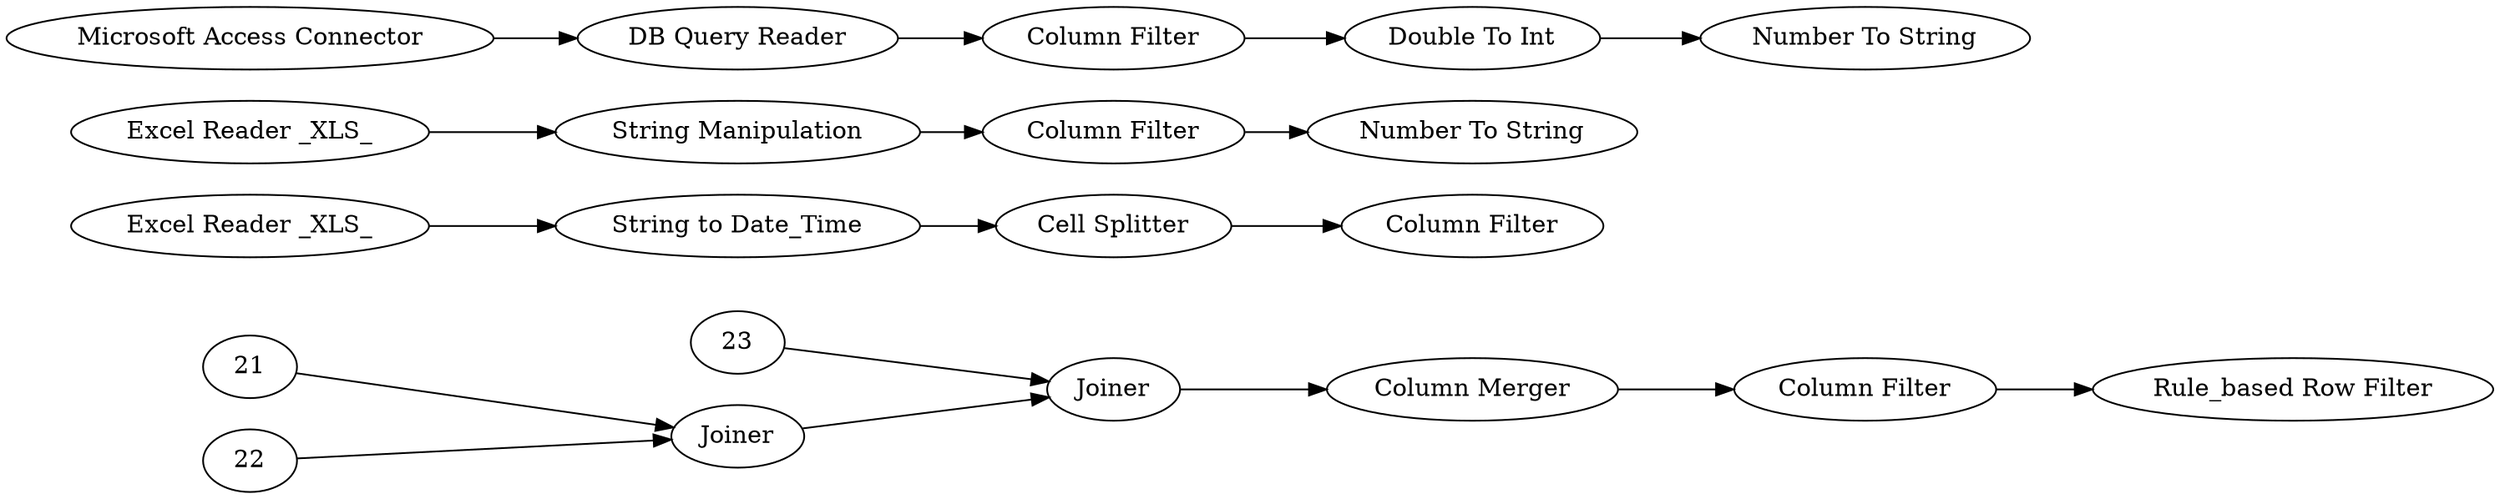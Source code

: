 digraph {
	8 [label=Joiner]
	17 [label=Joiner]
	20 [label="Column Merger"]
	1 [label="Excel Reader _XLS_"]
	2 [label="Cell Splitter"]
	3 [label="Column Filter"]
	4 [label="String to Date_Time"]
	5 [label="Excel Reader _XLS_"]
	6 [label="String Manipulation"]
	7 [label="Column Filter"]
	9 [label="Number To String"]
	11 [label="Microsoft Access Connector"]
	13 [label="Column Filter"]
	15 [label="DB Query Reader"]
	18 [label="Number To String"]
	19 [label="Double To Int"]
	24 [label="Column Filter"]
	25 [label="Rule_based Row Filter"]
	1 -> 4
	2 -> 3
	4 -> 2
	5 -> 6
	6 -> 7
	7 -> 9
	11 -> 15
	13 -> 19
	15 -> 13
	19 -> 18
	8 -> 17
	17 -> 20
	20 -> 24
	21 -> 8
	22 -> 8
	23 -> 17
	24 -> 25
	rankdir=LR
}

